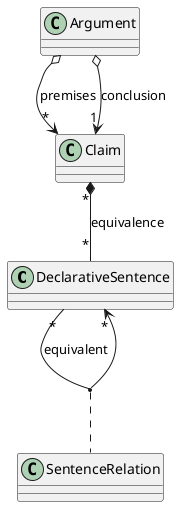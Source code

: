 @startuml

class DeclarativeSentence


class Claim
Claim "*" *-- "*" DeclarativeSentence : equivalence

DeclarativeSentence "*" --> "*" DeclarativeSentence : equivalent
(DeclarativeSentence , DeclarativeSentence) . SentenceRelation

class Argument
Argument o--> "*" Claim : premises
Argument o--> "1" Claim : conclusion

@enduml
